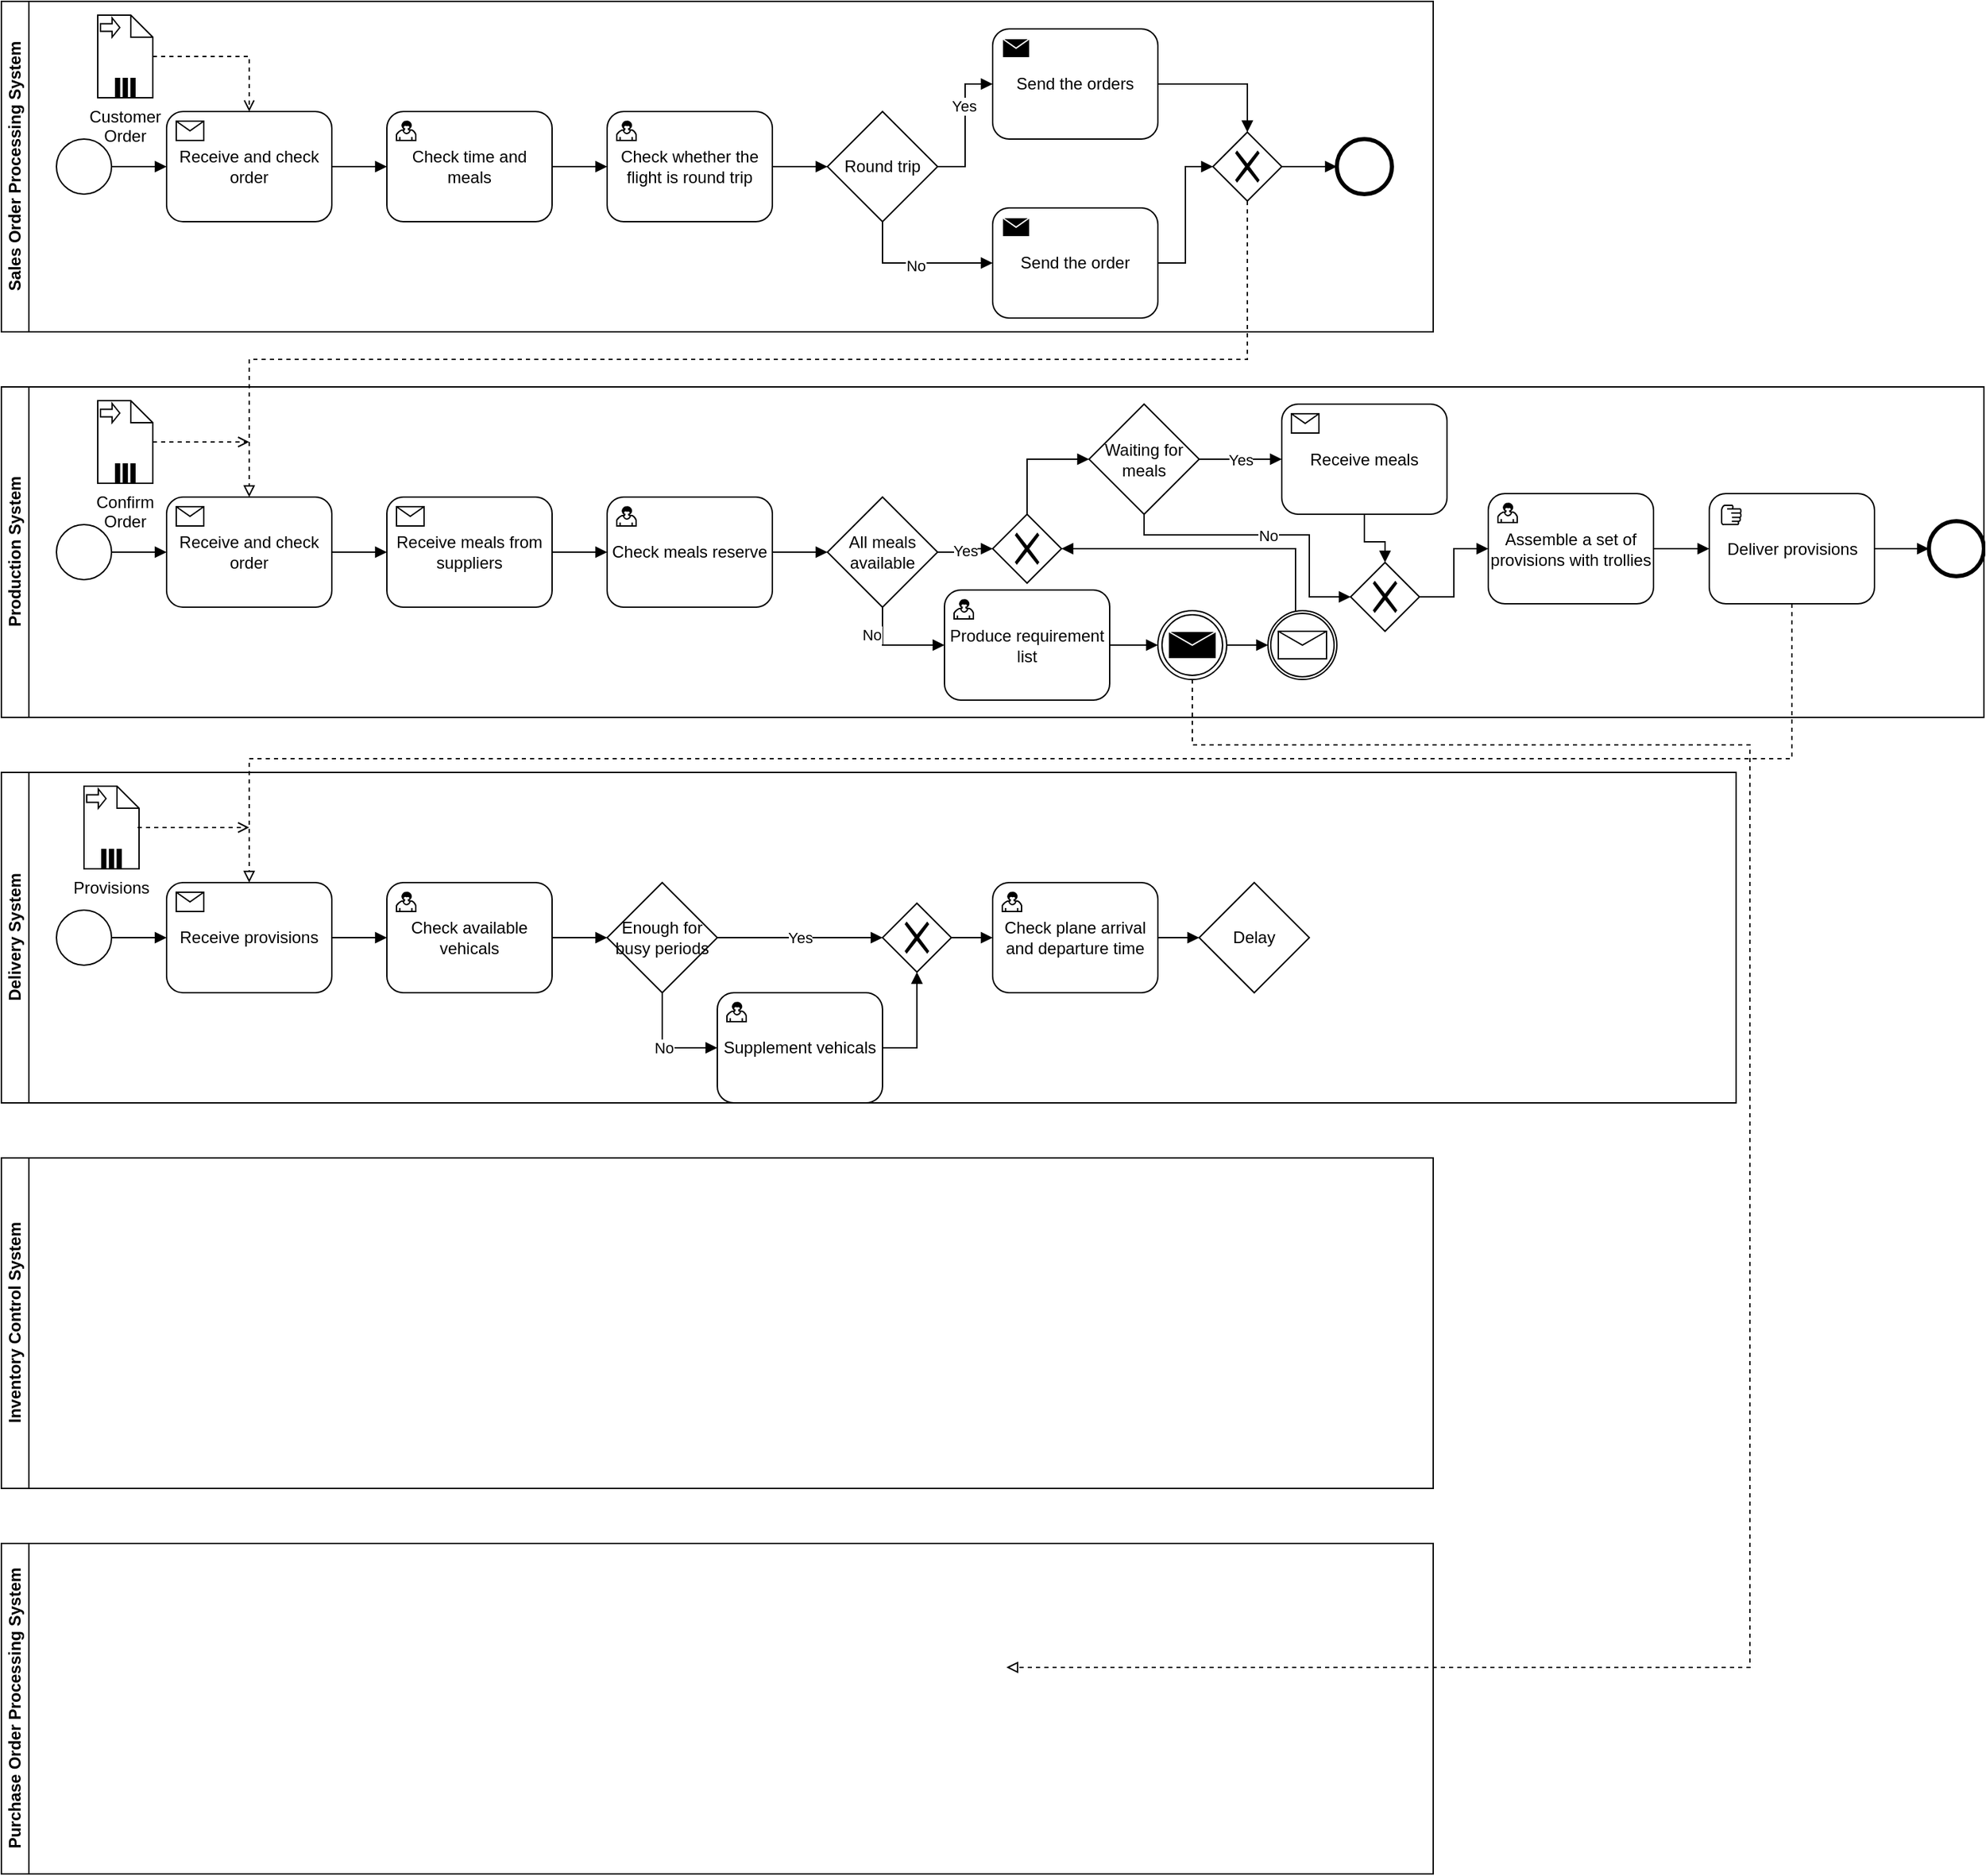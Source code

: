<mxfile version="14.1.8" type="github">
  <diagram id="d1IVoEkeHMwieV5h-E_q" name="Page-1">
    <mxGraphModel dx="1422" dy="794" grid="1" gridSize="10" guides="1" tooltips="1" connect="1" arrows="1" fold="1" page="1" pageScale="1" pageWidth="827" pageHeight="1169" math="0" shadow="0">
      <root>
        <mxCell id="0" />
        <mxCell id="1" parent="0" />
        <mxCell id="bgpsnf7JXT-jyowEg8m5-1" value="Sales Order Processing System" style="swimlane;html=1;horizontal=0;startSize=20;fillColor=#FFFFFF;" parent="1" vertex="1">
          <mxGeometry width="1040" height="240" as="geometry" />
        </mxCell>
        <mxCell id="bgpsnf7JXT-jyowEg8m5-9" style="edgeStyle=orthogonalEdgeStyle;rounded=0;orthogonalLoop=1;jettySize=auto;html=1;endArrow=block;endFill=1;" parent="bgpsnf7JXT-jyowEg8m5-1" source="bgpsnf7JXT-jyowEg8m5-3" target="bgpsnf7JXT-jyowEg8m5-10" edge="1">
          <mxGeometry relative="1" as="geometry">
            <mxPoint x="120" y="120" as="targetPoint" />
          </mxGeometry>
        </mxCell>
        <mxCell id="bgpsnf7JXT-jyowEg8m5-3" value="" style="shape=mxgraph.bpmn.shape;html=1;verticalLabelPosition=bottom;labelBackgroundColor=#ffffff;verticalAlign=top;align=center;perimeter=ellipsePerimeter;outlineConnect=0;outline=standard;symbol=general;" parent="bgpsnf7JXT-jyowEg8m5-1" vertex="1">
          <mxGeometry x="40" y="100" width="40" height="40" as="geometry" />
        </mxCell>
        <mxCell id="bgpsnf7JXT-jyowEg8m5-8" style="edgeStyle=orthogonalEdgeStyle;orthogonalLoop=1;jettySize=auto;html=1;dashed=1;rounded=0;endArrow=open;endFill=0;" parent="bgpsnf7JXT-jyowEg8m5-1" source="bgpsnf7JXT-jyowEg8m5-5" target="bgpsnf7JXT-jyowEg8m5-10" edge="1">
          <mxGeometry relative="1" as="geometry">
            <mxPoint x="180" y="80" as="targetPoint" />
          </mxGeometry>
        </mxCell>
        <mxCell id="bgpsnf7JXT-jyowEg8m5-5" value="Customer Order" style="shape=note;whiteSpace=wrap;size=16;html=1;dropTarget=0;labelPosition=center;verticalLabelPosition=bottom;align=center;verticalAlign=top;" parent="bgpsnf7JXT-jyowEg8m5-1" vertex="1">
          <mxGeometry x="70" y="10" width="40" height="60" as="geometry" />
        </mxCell>
        <mxCell id="bgpsnf7JXT-jyowEg8m5-6" value="" style="html=1;shape=singleArrow;arrowWidth=0.4;arrowSize=0.4;outlineConnect=0;" parent="bgpsnf7JXT-jyowEg8m5-5" vertex="1">
          <mxGeometry width="14" height="14" relative="1" as="geometry">
            <mxPoint x="2" y="2" as="offset" />
          </mxGeometry>
        </mxCell>
        <mxCell id="bgpsnf7JXT-jyowEg8m5-7" value="" style="html=1;whiteSpace=wrap;shape=parallelMarker;outlineConnect=0;" parent="bgpsnf7JXT-jyowEg8m5-5" vertex="1">
          <mxGeometry x="0.5" y="1" width="14" height="14" relative="1" as="geometry">
            <mxPoint x="-7" y="-14" as="offset" />
          </mxGeometry>
        </mxCell>
        <mxCell id="tgTJE7yas-ip0-7OV_Ib-82" style="edgeStyle=orthogonalEdgeStyle;rounded=0;orthogonalLoop=1;jettySize=auto;html=1;endArrow=block;endFill=1;" edge="1" parent="bgpsnf7JXT-jyowEg8m5-1" source="bgpsnf7JXT-jyowEg8m5-10" target="tgTJE7yas-ip0-7OV_Ib-80">
          <mxGeometry relative="1" as="geometry" />
        </mxCell>
        <mxCell id="bgpsnf7JXT-jyowEg8m5-10" value="Receive and check order" style="html=1;whiteSpace=wrap;rounded=1;dropTarget=0;" parent="bgpsnf7JXT-jyowEg8m5-1" vertex="1">
          <mxGeometry x="120" y="80" width="120" height="80" as="geometry" />
        </mxCell>
        <mxCell id="bgpsnf7JXT-jyowEg8m5-11" value="" style="html=1;shape=message;outlineConnect=0;" parent="bgpsnf7JXT-jyowEg8m5-10" vertex="1">
          <mxGeometry width="20" height="14" relative="1" as="geometry">
            <mxPoint x="7" y="7" as="offset" />
          </mxGeometry>
        </mxCell>
        <mxCell id="tgTJE7yas-ip0-7OV_Ib-110" style="edgeStyle=orthogonalEdgeStyle;rounded=0;orthogonalLoop=1;jettySize=auto;html=1;endArrow=block;endFill=1;" edge="1" parent="bgpsnf7JXT-jyowEg8m5-1" source="tgTJE7yas-ip0-7OV_Ib-80" target="tgTJE7yas-ip0-7OV_Ib-73">
          <mxGeometry relative="1" as="geometry" />
        </mxCell>
        <mxCell id="tgTJE7yas-ip0-7OV_Ib-80" value="Check time and meals" style="html=1;whiteSpace=wrap;rounded=1;dropTarget=0;" vertex="1" parent="bgpsnf7JXT-jyowEg8m5-1">
          <mxGeometry x="280" y="80" width="120" height="80" as="geometry" />
        </mxCell>
        <mxCell id="tgTJE7yas-ip0-7OV_Ib-81" value="" style="html=1;shape=mxgraph.bpmn.user_task;outlineConnect=0;" vertex="1" parent="tgTJE7yas-ip0-7OV_Ib-80">
          <mxGeometry width="14" height="14" relative="1" as="geometry">
            <mxPoint x="7" y="7" as="offset" />
          </mxGeometry>
        </mxCell>
        <mxCell id="tgTJE7yas-ip0-7OV_Ib-111" style="edgeStyle=orthogonalEdgeStyle;rounded=0;orthogonalLoop=1;jettySize=auto;html=1;endArrow=block;endFill=1;" edge="1" parent="bgpsnf7JXT-jyowEg8m5-1" source="tgTJE7yas-ip0-7OV_Ib-73" target="tgTJE7yas-ip0-7OV_Ib-75">
          <mxGeometry relative="1" as="geometry" />
        </mxCell>
        <mxCell id="tgTJE7yas-ip0-7OV_Ib-73" value="Check whether the flight is round trip" style="html=1;whiteSpace=wrap;rounded=1;dropTarget=0;" vertex="1" parent="bgpsnf7JXT-jyowEg8m5-1">
          <mxGeometry x="440" y="80" width="120" height="80" as="geometry" />
        </mxCell>
        <mxCell id="tgTJE7yas-ip0-7OV_Ib-74" value="" style="html=1;shape=mxgraph.bpmn.user_task;outlineConnect=0;" vertex="1" parent="tgTJE7yas-ip0-7OV_Ib-73">
          <mxGeometry width="14" height="14" relative="1" as="geometry">
            <mxPoint x="7" y="7" as="offset" />
          </mxGeometry>
        </mxCell>
        <mxCell id="tgTJE7yas-ip0-7OV_Ib-112" style="edgeStyle=orthogonalEdgeStyle;rounded=0;orthogonalLoop=1;jettySize=auto;html=1;entryX=0;entryY=0.5;entryDx=0;entryDy=0;endArrow=block;endFill=1;" edge="1" parent="bgpsnf7JXT-jyowEg8m5-1" source="tgTJE7yas-ip0-7OV_Ib-75" target="tgTJE7yas-ip0-7OV_Ib-78">
          <mxGeometry relative="1" as="geometry" />
        </mxCell>
        <mxCell id="tgTJE7yas-ip0-7OV_Ib-113" value="Yes" style="edgeLabel;html=1;align=center;verticalAlign=middle;resizable=0;points=[];" vertex="1" connectable="0" parent="tgTJE7yas-ip0-7OV_Ib-112">
          <mxGeometry x="0.28" y="1" relative="1" as="geometry">
            <mxPoint as="offset" />
          </mxGeometry>
        </mxCell>
        <mxCell id="tgTJE7yas-ip0-7OV_Ib-114" style="edgeStyle=orthogonalEdgeStyle;rounded=0;orthogonalLoop=1;jettySize=auto;html=1;endArrow=block;endFill=1;exitX=0.5;exitY=1;exitDx=0;exitDy=0;" edge="1" parent="bgpsnf7JXT-jyowEg8m5-1" source="tgTJE7yas-ip0-7OV_Ib-75" target="tgTJE7yas-ip0-7OV_Ib-23">
          <mxGeometry relative="1" as="geometry" />
        </mxCell>
        <mxCell id="tgTJE7yas-ip0-7OV_Ib-115" value="No" style="edgeLabel;html=1;align=center;verticalAlign=middle;resizable=0;points=[];" vertex="1" connectable="0" parent="tgTJE7yas-ip0-7OV_Ib-114">
          <mxGeometry x="-0.018" y="-2" relative="1" as="geometry">
            <mxPoint as="offset" />
          </mxGeometry>
        </mxCell>
        <mxCell id="tgTJE7yas-ip0-7OV_Ib-75" value="Round trip" style="rhombus;whiteSpace=wrap;html=1;" vertex="1" parent="bgpsnf7JXT-jyowEg8m5-1">
          <mxGeometry x="600" y="80" width="80" height="80" as="geometry" />
        </mxCell>
        <mxCell id="tgTJE7yas-ip0-7OV_Ib-87" style="edgeStyle=orthogonalEdgeStyle;rounded=0;orthogonalLoop=1;jettySize=auto;html=1;entryX=0.5;entryY=0;entryDx=0;entryDy=0;endArrow=block;endFill=1;" edge="1" parent="bgpsnf7JXT-jyowEg8m5-1" source="tgTJE7yas-ip0-7OV_Ib-78" target="tgTJE7yas-ip0-7OV_Ib-86">
          <mxGeometry relative="1" as="geometry" />
        </mxCell>
        <mxCell id="tgTJE7yas-ip0-7OV_Ib-78" value="Send the orders" style="html=1;whiteSpace=wrap;rounded=1;dropTarget=0;" vertex="1" parent="bgpsnf7JXT-jyowEg8m5-1">
          <mxGeometry x="720" y="20" width="120" height="80" as="geometry" />
        </mxCell>
        <mxCell id="tgTJE7yas-ip0-7OV_Ib-79" value="" style="html=1;shape=message;outlineConnect=0;fillColor=#000000;strokeColor=#FFFFFF;" vertex="1" parent="tgTJE7yas-ip0-7OV_Ib-78">
          <mxGeometry width="20" height="14" relative="1" as="geometry">
            <mxPoint x="7" y="7" as="offset" />
          </mxGeometry>
        </mxCell>
        <mxCell id="tgTJE7yas-ip0-7OV_Ib-89" style="edgeStyle=orthogonalEdgeStyle;rounded=0;orthogonalLoop=1;jettySize=auto;html=1;entryX=0;entryY=0.5;entryDx=0;entryDy=0;endArrow=block;endFill=1;" edge="1" parent="bgpsnf7JXT-jyowEg8m5-1" source="tgTJE7yas-ip0-7OV_Ib-23" target="tgTJE7yas-ip0-7OV_Ib-86">
          <mxGeometry relative="1" as="geometry" />
        </mxCell>
        <mxCell id="tgTJE7yas-ip0-7OV_Ib-23" value="Send the order" style="html=1;whiteSpace=wrap;rounded=1;dropTarget=0;" vertex="1" parent="bgpsnf7JXT-jyowEg8m5-1">
          <mxGeometry x="720" y="150" width="120" height="80" as="geometry" />
        </mxCell>
        <mxCell id="tgTJE7yas-ip0-7OV_Ib-24" value="" style="html=1;shape=message;outlineConnect=0;fillColor=#000000;strokeColor=#FFFFFF;" vertex="1" parent="tgTJE7yas-ip0-7OV_Ib-23">
          <mxGeometry width="20" height="14" relative="1" as="geometry">
            <mxPoint x="7" y="7" as="offset" />
          </mxGeometry>
        </mxCell>
        <mxCell id="tgTJE7yas-ip0-7OV_Ib-185" style="edgeStyle=orthogonalEdgeStyle;rounded=0;orthogonalLoop=1;jettySize=auto;html=1;entryX=0;entryY=0.5;entryDx=0;entryDy=0;endArrow=block;endFill=1;" edge="1" parent="bgpsnf7JXT-jyowEg8m5-1" source="tgTJE7yas-ip0-7OV_Ib-86" target="tgTJE7yas-ip0-7OV_Ib-90">
          <mxGeometry relative="1" as="geometry" />
        </mxCell>
        <mxCell id="tgTJE7yas-ip0-7OV_Ib-86" value="" style="shape=mxgraph.bpmn.shape;html=1;verticalLabelPosition=bottom;labelBackgroundColor=#ffffff;verticalAlign=top;align=center;perimeter=rhombusPerimeter;background=gateway;outlineConnect=0;outline=none;symbol=exclusiveGw;gradientColor=none;fillColor=#FFFFFF;" vertex="1" parent="bgpsnf7JXT-jyowEg8m5-1">
          <mxGeometry x="880" y="95" width="50" height="50" as="geometry" />
        </mxCell>
        <mxCell id="tgTJE7yas-ip0-7OV_Ib-90" value="" style="shape=mxgraph.bpmn.shape;html=1;verticalLabelPosition=bottom;labelBackgroundColor=#ffffff;verticalAlign=top;align=center;perimeter=ellipsePerimeter;outlineConnect=0;outline=end;symbol=general;strokeColor=#000000;fillColor=#FFFFFF;gradientColor=none;" vertex="1" parent="bgpsnf7JXT-jyowEg8m5-1">
          <mxGeometry x="970" y="100" width="40" height="40" as="geometry" />
        </mxCell>
        <mxCell id="tgTJE7yas-ip0-7OV_Ib-49" value="Production System" style="swimlane;html=1;horizontal=0;startSize=20;fillColor=#FFFFFF;" vertex="1" parent="1">
          <mxGeometry y="280" width="1440" height="240" as="geometry" />
        </mxCell>
        <mxCell id="tgTJE7yas-ip0-7OV_Ib-97" style="edgeStyle=orthogonalEdgeStyle;rounded=0;orthogonalLoop=1;jettySize=auto;html=1;endArrow=block;endFill=1;" edge="1" parent="tgTJE7yas-ip0-7OV_Ib-49" source="tgTJE7yas-ip0-7OV_Ib-92" target="tgTJE7yas-ip0-7OV_Ib-94">
          <mxGeometry relative="1" as="geometry" />
        </mxCell>
        <mxCell id="tgTJE7yas-ip0-7OV_Ib-92" value="" style="shape=mxgraph.bpmn.shape;html=1;verticalLabelPosition=bottom;labelBackgroundColor=#ffffff;verticalAlign=top;align=center;perimeter=ellipsePerimeter;outlineConnect=0;outline=standard;symbol=general;" vertex="1" parent="tgTJE7yas-ip0-7OV_Ib-49">
          <mxGeometry x="40" y="100" width="40" height="40" as="geometry" />
        </mxCell>
        <mxCell id="tgTJE7yas-ip0-7OV_Ib-176" style="edgeStyle=orthogonalEdgeStyle;rounded=0;orthogonalLoop=1;jettySize=auto;html=1;endArrow=block;endFill=1;" edge="1" parent="tgTJE7yas-ip0-7OV_Ib-49" source="tgTJE7yas-ip0-7OV_Ib-94" target="tgTJE7yas-ip0-7OV_Ib-174">
          <mxGeometry relative="1" as="geometry" />
        </mxCell>
        <mxCell id="tgTJE7yas-ip0-7OV_Ib-94" value="Receive and check order" style="html=1;whiteSpace=wrap;rounded=1;dropTarget=0;" vertex="1" parent="tgTJE7yas-ip0-7OV_Ib-49">
          <mxGeometry x="120" y="80" width="120" height="80" as="geometry" />
        </mxCell>
        <mxCell id="tgTJE7yas-ip0-7OV_Ib-95" value="" style="html=1;shape=message;outlineConnect=0;" vertex="1" parent="tgTJE7yas-ip0-7OV_Ib-94">
          <mxGeometry width="20" height="14" relative="1" as="geometry">
            <mxPoint x="7" y="7" as="offset" />
          </mxGeometry>
        </mxCell>
        <mxCell id="tgTJE7yas-ip0-7OV_Ib-99" value="Confirm&lt;br&gt;Order" style="shape=note;whiteSpace=wrap;size=16;html=1;dropTarget=0;labelPosition=center;verticalLabelPosition=bottom;align=center;verticalAlign=top;" vertex="1" parent="tgTJE7yas-ip0-7OV_Ib-49">
          <mxGeometry x="70" y="10" width="40" height="60" as="geometry" />
        </mxCell>
        <mxCell id="tgTJE7yas-ip0-7OV_Ib-100" value="" style="html=1;shape=singleArrow;arrowWidth=0.4;arrowSize=0.4;outlineConnect=0;fillColor=#FFFFFF;" vertex="1" parent="tgTJE7yas-ip0-7OV_Ib-99">
          <mxGeometry width="14" height="14" relative="1" as="geometry">
            <mxPoint x="2" y="2" as="offset" />
          </mxGeometry>
        </mxCell>
        <mxCell id="tgTJE7yas-ip0-7OV_Ib-101" value="" style="html=1;whiteSpace=wrap;shape=parallelMarker;outlineConnect=0;" vertex="1" parent="tgTJE7yas-ip0-7OV_Ib-99">
          <mxGeometry x="0.5" y="1" width="14" height="14" relative="1" as="geometry">
            <mxPoint x="-7" y="-14" as="offset" />
          </mxGeometry>
        </mxCell>
        <mxCell id="tgTJE7yas-ip0-7OV_Ib-117" style="edgeStyle=orthogonalEdgeStyle;rounded=0;orthogonalLoop=1;jettySize=auto;html=1;endArrow=block;endFill=1;" edge="1" parent="tgTJE7yas-ip0-7OV_Ib-49" source="tgTJE7yas-ip0-7OV_Ib-106" target="tgTJE7yas-ip0-7OV_Ib-116">
          <mxGeometry relative="1" as="geometry" />
        </mxCell>
        <mxCell id="tgTJE7yas-ip0-7OV_Ib-106" value="Check meals reserve" style="html=1;whiteSpace=wrap;rounded=1;dropTarget=0;strokeColor=#000000;gradientColor=none;fillColor=#FFFFFF;" vertex="1" parent="tgTJE7yas-ip0-7OV_Ib-49">
          <mxGeometry x="440" y="80" width="120" height="80" as="geometry" />
        </mxCell>
        <mxCell id="tgTJE7yas-ip0-7OV_Ib-107" value="" style="html=1;shape=mxgraph.bpmn.user_task;outlineConnect=0;" vertex="1" parent="tgTJE7yas-ip0-7OV_Ib-106">
          <mxGeometry width="14" height="14" relative="1" as="geometry">
            <mxPoint x="7" y="7" as="offset" />
          </mxGeometry>
        </mxCell>
        <mxCell id="tgTJE7yas-ip0-7OV_Ib-123" style="edgeStyle=orthogonalEdgeStyle;rounded=0;orthogonalLoop=1;jettySize=auto;html=1;endArrow=block;endFill=1;exitX=0.5;exitY=1;exitDx=0;exitDy=0;" edge="1" parent="tgTJE7yas-ip0-7OV_Ib-49" source="tgTJE7yas-ip0-7OV_Ib-116" target="tgTJE7yas-ip0-7OV_Ib-120">
          <mxGeometry relative="1" as="geometry" />
        </mxCell>
        <mxCell id="tgTJE7yas-ip0-7OV_Ib-124" value="No" style="edgeLabel;html=1;align=center;verticalAlign=middle;resizable=0;points=[];" vertex="1" connectable="0" parent="tgTJE7yas-ip0-7OV_Ib-123">
          <mxGeometry x="-0.333" y="-4" relative="1" as="geometry">
            <mxPoint x="-4" y="-4" as="offset" />
          </mxGeometry>
        </mxCell>
        <mxCell id="tgTJE7yas-ip0-7OV_Ib-126" value="Yes" style="edgeStyle=orthogonalEdgeStyle;rounded=0;orthogonalLoop=1;jettySize=auto;html=1;entryX=0;entryY=0.5;entryDx=0;entryDy=0;endArrow=block;endFill=1;" edge="1" parent="tgTJE7yas-ip0-7OV_Ib-49" source="tgTJE7yas-ip0-7OV_Ib-116" target="tgTJE7yas-ip0-7OV_Ib-125">
          <mxGeometry relative="1" as="geometry" />
        </mxCell>
        <mxCell id="tgTJE7yas-ip0-7OV_Ib-116" value="All meals available" style="rhombus;whiteSpace=wrap;html=1;" vertex="1" parent="tgTJE7yas-ip0-7OV_Ib-49">
          <mxGeometry x="600" y="80" width="80" height="80" as="geometry" />
        </mxCell>
        <mxCell id="tgTJE7yas-ip0-7OV_Ib-128" style="edgeStyle=orthogonalEdgeStyle;rounded=0;orthogonalLoop=1;jettySize=auto;html=1;entryX=0;entryY=0.5;entryDx=0;entryDy=0;endArrow=block;endFill=1;" edge="1" parent="tgTJE7yas-ip0-7OV_Ib-49" source="tgTJE7yas-ip0-7OV_Ib-120" target="tgTJE7yas-ip0-7OV_Ib-127">
          <mxGeometry relative="1" as="geometry" />
        </mxCell>
        <mxCell id="tgTJE7yas-ip0-7OV_Ib-120" value="Produce requirement list" style="html=1;whiteSpace=wrap;rounded=1;dropTarget=0;" vertex="1" parent="tgTJE7yas-ip0-7OV_Ib-49">
          <mxGeometry x="685" y="147.5" width="120" height="80" as="geometry" />
        </mxCell>
        <mxCell id="tgTJE7yas-ip0-7OV_Ib-121" value="" style="html=1;shape=mxgraph.bpmn.user_task;outlineConnect=0;" vertex="1" parent="tgTJE7yas-ip0-7OV_Ib-120">
          <mxGeometry width="14" height="14" relative="1" as="geometry">
            <mxPoint x="7" y="7" as="offset" />
          </mxGeometry>
        </mxCell>
        <mxCell id="tgTJE7yas-ip0-7OV_Ib-161" style="edgeStyle=orthogonalEdgeStyle;rounded=0;orthogonalLoop=1;jettySize=auto;html=1;endArrow=block;endFill=1;exitX=0.5;exitY=0;exitDx=0;exitDy=0;" edge="1" parent="tgTJE7yas-ip0-7OV_Ib-49" source="tgTJE7yas-ip0-7OV_Ib-125" target="tgTJE7yas-ip0-7OV_Ib-160">
          <mxGeometry relative="1" as="geometry" />
        </mxCell>
        <mxCell id="tgTJE7yas-ip0-7OV_Ib-125" value="" style="shape=mxgraph.bpmn.shape;html=1;verticalLabelPosition=bottom;labelBackgroundColor=#ffffff;verticalAlign=top;align=center;perimeter=rhombusPerimeter;background=gateway;outlineConnect=0;outline=none;symbol=exclusiveGw;gradientColor=none;fillColor=#FFFFFF;" vertex="1" parent="tgTJE7yas-ip0-7OV_Ib-49">
          <mxGeometry x="720" y="92.5" width="50" height="50" as="geometry" />
        </mxCell>
        <mxCell id="tgTJE7yas-ip0-7OV_Ib-155" style="edgeStyle=orthogonalEdgeStyle;rounded=0;orthogonalLoop=1;jettySize=auto;html=1;entryX=0;entryY=0.5;entryDx=0;entryDy=0;endArrow=block;endFill=1;" edge="1" parent="tgTJE7yas-ip0-7OV_Ib-49" source="tgTJE7yas-ip0-7OV_Ib-127" target="tgTJE7yas-ip0-7OV_Ib-154">
          <mxGeometry relative="1" as="geometry" />
        </mxCell>
        <mxCell id="tgTJE7yas-ip0-7OV_Ib-127" value="" style="shape=mxgraph.bpmn.shape;html=1;verticalLabelPosition=bottom;labelBackgroundColor=#ffffff;verticalAlign=top;align=center;perimeter=ellipsePerimeter;outlineConnect=0;outline=throwing;symbol=message;strokeColor=#000000;fillColor=#FFFFFF;gradientColor=none;" vertex="1" parent="tgTJE7yas-ip0-7OV_Ib-49">
          <mxGeometry x="840" y="162.5" width="50" height="50" as="geometry" />
        </mxCell>
        <mxCell id="tgTJE7yas-ip0-7OV_Ib-156" style="edgeStyle=orthogonalEdgeStyle;rounded=0;orthogonalLoop=1;jettySize=auto;html=1;entryX=1;entryY=0.5;entryDx=0;entryDy=0;endArrow=block;endFill=1;" edge="1" parent="tgTJE7yas-ip0-7OV_Ib-49" source="tgTJE7yas-ip0-7OV_Ib-154" target="tgTJE7yas-ip0-7OV_Ib-125">
          <mxGeometry relative="1" as="geometry">
            <Array as="points">
              <mxPoint x="940" y="117.5" />
            </Array>
          </mxGeometry>
        </mxCell>
        <mxCell id="tgTJE7yas-ip0-7OV_Ib-154" value="" style="shape=mxgraph.bpmn.shape;html=1;verticalLabelPosition=bottom;labelBackgroundColor=#ffffff;verticalAlign=top;align=center;perimeter=ellipsePerimeter;outlineConnect=0;outline=catching;symbol=message;strokeColor=#000000;fillColor=#FFFFFF;gradientColor=none;" vertex="1" parent="tgTJE7yas-ip0-7OV_Ib-49">
          <mxGeometry x="920" y="162.5" width="50" height="50" as="geometry" />
        </mxCell>
        <mxCell id="tgTJE7yas-ip0-7OV_Ib-164" value="Yes" style="edgeStyle=orthogonalEdgeStyle;rounded=0;orthogonalLoop=1;jettySize=auto;html=1;endArrow=block;endFill=1;" edge="1" parent="tgTJE7yas-ip0-7OV_Ib-49" source="tgTJE7yas-ip0-7OV_Ib-160" target="tgTJE7yas-ip0-7OV_Ib-162">
          <mxGeometry relative="1" as="geometry">
            <Array as="points">
              <mxPoint x="880" y="52.5" />
              <mxPoint x="880" y="52.5" />
            </Array>
          </mxGeometry>
        </mxCell>
        <mxCell id="tgTJE7yas-ip0-7OV_Ib-171" value="No" style="edgeStyle=orthogonalEdgeStyle;rounded=0;orthogonalLoop=1;jettySize=auto;html=1;entryX=0;entryY=0.5;entryDx=0;entryDy=0;endArrow=block;endFill=1;exitX=0.5;exitY=1;exitDx=0;exitDy=0;" edge="1" parent="tgTJE7yas-ip0-7OV_Ib-49" source="tgTJE7yas-ip0-7OV_Ib-160" target="tgTJE7yas-ip0-7OV_Ib-170">
          <mxGeometry relative="1" as="geometry">
            <Array as="points">
              <mxPoint x="830" y="107.5" />
              <mxPoint x="950" y="107.5" />
              <mxPoint x="950" y="152.5" />
            </Array>
          </mxGeometry>
        </mxCell>
        <mxCell id="tgTJE7yas-ip0-7OV_Ib-160" value="Waiting for meals" style="rhombus;whiteSpace=wrap;html=1;" vertex="1" parent="tgTJE7yas-ip0-7OV_Ib-49">
          <mxGeometry x="790" y="12.5" width="80" height="80" as="geometry" />
        </mxCell>
        <mxCell id="tgTJE7yas-ip0-7OV_Ib-172" style="edgeStyle=orthogonalEdgeStyle;rounded=0;orthogonalLoop=1;jettySize=auto;html=1;entryX=0.5;entryY=0;entryDx=0;entryDy=0;endArrow=block;endFill=1;" edge="1" parent="tgTJE7yas-ip0-7OV_Ib-49" source="tgTJE7yas-ip0-7OV_Ib-162" target="tgTJE7yas-ip0-7OV_Ib-170">
          <mxGeometry relative="1" as="geometry">
            <Array as="points">
              <mxPoint x="990" y="112.5" />
              <mxPoint x="1005" y="112.5" />
            </Array>
          </mxGeometry>
        </mxCell>
        <mxCell id="tgTJE7yas-ip0-7OV_Ib-162" value="Receive meals" style="html=1;whiteSpace=wrap;rounded=1;dropTarget=0;" vertex="1" parent="tgTJE7yas-ip0-7OV_Ib-49">
          <mxGeometry x="930" y="12.5" width="120" height="80" as="geometry" />
        </mxCell>
        <mxCell id="tgTJE7yas-ip0-7OV_Ib-163" value="" style="html=1;shape=message;outlineConnect=0;" vertex="1" parent="tgTJE7yas-ip0-7OV_Ib-162">
          <mxGeometry width="20" height="14" relative="1" as="geometry">
            <mxPoint x="7" y="7" as="offset" />
          </mxGeometry>
        </mxCell>
        <mxCell id="tgTJE7yas-ip0-7OV_Ib-180" style="edgeStyle=orthogonalEdgeStyle;rounded=0;orthogonalLoop=1;jettySize=auto;html=1;entryX=0;entryY=0.5;entryDx=0;entryDy=0;endArrow=block;endFill=1;" edge="1" parent="tgTJE7yas-ip0-7OV_Ib-49" source="tgTJE7yas-ip0-7OV_Ib-165" target="tgTJE7yas-ip0-7OV_Ib-178">
          <mxGeometry relative="1" as="geometry" />
        </mxCell>
        <mxCell id="tgTJE7yas-ip0-7OV_Ib-165" value="Assemble a set of provisions with trollies" style="html=1;whiteSpace=wrap;rounded=1;dropTarget=0;strokeColor=#000000;fillColor=#FFFFFF;gradientColor=none;" vertex="1" parent="tgTJE7yas-ip0-7OV_Ib-49">
          <mxGeometry x="1080" y="77.5" width="120" height="80" as="geometry" />
        </mxCell>
        <mxCell id="tgTJE7yas-ip0-7OV_Ib-166" value="" style="html=1;shape=mxgraph.bpmn.user_task;outlineConnect=0;" vertex="1" parent="tgTJE7yas-ip0-7OV_Ib-165">
          <mxGeometry width="14" height="14" relative="1" as="geometry">
            <mxPoint x="7" y="7" as="offset" />
          </mxGeometry>
        </mxCell>
        <mxCell id="tgTJE7yas-ip0-7OV_Ib-173" style="edgeStyle=orthogonalEdgeStyle;rounded=0;orthogonalLoop=1;jettySize=auto;html=1;entryX=0;entryY=0.5;entryDx=0;entryDy=0;endArrow=block;endFill=1;" edge="1" parent="tgTJE7yas-ip0-7OV_Ib-49" source="tgTJE7yas-ip0-7OV_Ib-170" target="tgTJE7yas-ip0-7OV_Ib-165">
          <mxGeometry relative="1" as="geometry" />
        </mxCell>
        <mxCell id="tgTJE7yas-ip0-7OV_Ib-170" value="" style="shape=mxgraph.bpmn.shape;html=1;verticalLabelPosition=bottom;labelBackgroundColor=#ffffff;verticalAlign=top;align=center;perimeter=rhombusPerimeter;background=gateway;outlineConnect=0;outline=none;symbol=exclusiveGw;gradientColor=none;fillColor=#FFFFFF;" vertex="1" parent="tgTJE7yas-ip0-7OV_Ib-49">
          <mxGeometry x="980" y="127.5" width="50" height="50" as="geometry" />
        </mxCell>
        <mxCell id="tgTJE7yas-ip0-7OV_Ib-177" style="edgeStyle=orthogonalEdgeStyle;rounded=0;orthogonalLoop=1;jettySize=auto;html=1;entryX=0;entryY=0.5;entryDx=0;entryDy=0;endArrow=block;endFill=1;" edge="1" parent="tgTJE7yas-ip0-7OV_Ib-49" source="tgTJE7yas-ip0-7OV_Ib-174" target="tgTJE7yas-ip0-7OV_Ib-106">
          <mxGeometry relative="1" as="geometry" />
        </mxCell>
        <mxCell id="tgTJE7yas-ip0-7OV_Ib-174" value="Receive meals from suppliers" style="html=1;whiteSpace=wrap;rounded=1;dropTarget=0;" vertex="1" parent="tgTJE7yas-ip0-7OV_Ib-49">
          <mxGeometry x="280" y="80" width="120" height="80" as="geometry" />
        </mxCell>
        <mxCell id="tgTJE7yas-ip0-7OV_Ib-175" value="" style="html=1;shape=message;outlineConnect=0;" vertex="1" parent="tgTJE7yas-ip0-7OV_Ib-174">
          <mxGeometry width="20" height="14" relative="1" as="geometry">
            <mxPoint x="7" y="7" as="offset" />
          </mxGeometry>
        </mxCell>
        <mxCell id="tgTJE7yas-ip0-7OV_Ib-183" value="" style="group" vertex="1" connectable="0" parent="tgTJE7yas-ip0-7OV_Ib-49">
          <mxGeometry x="1240.5" y="77.5" width="120" height="80" as="geometry" />
        </mxCell>
        <mxCell id="tgTJE7yas-ip0-7OV_Ib-178" value="Deliver provisions" style="html=1;whiteSpace=wrap;rounded=1;dropTarget=0;" vertex="1" parent="tgTJE7yas-ip0-7OV_Ib-183">
          <mxGeometry width="120" height="80" as="geometry" />
        </mxCell>
        <mxCell id="tgTJE7yas-ip0-7OV_Ib-182" value="" style="shape=mxgraph.bpmn.manual_task;html=1;outlineConnect=0;strokeColor=#000000;fillColor=#FFFFFF;gradientColor=none;" vertex="1" parent="tgTJE7yas-ip0-7OV_Ib-183">
          <mxGeometry x="9" y="8.5" width="14" height="14" as="geometry" />
        </mxCell>
        <mxCell id="tgTJE7yas-ip0-7OV_Ib-186" value="" style="shape=mxgraph.bpmn.shape;html=1;verticalLabelPosition=bottom;labelBackgroundColor=#ffffff;verticalAlign=top;align=center;perimeter=ellipsePerimeter;outlineConnect=0;outline=end;symbol=general;strokeColor=#000000;fillColor=#FFFFFF;gradientColor=none;" vertex="1" parent="tgTJE7yas-ip0-7OV_Ib-49">
          <mxGeometry x="1400" y="97.5" width="40" height="40" as="geometry" />
        </mxCell>
        <mxCell id="tgTJE7yas-ip0-7OV_Ib-188" style="edgeStyle=orthogonalEdgeStyle;rounded=0;orthogonalLoop=1;jettySize=auto;html=1;entryX=0;entryY=0.5;entryDx=0;entryDy=0;endArrow=block;endFill=1;" edge="1" parent="tgTJE7yas-ip0-7OV_Ib-49" source="tgTJE7yas-ip0-7OV_Ib-178" target="tgTJE7yas-ip0-7OV_Ib-186">
          <mxGeometry relative="1" as="geometry" />
        </mxCell>
        <mxCell id="tgTJE7yas-ip0-7OV_Ib-98" style="edgeStyle=orthogonalEdgeStyle;rounded=0;orthogonalLoop=1;jettySize=auto;html=1;dashed=1;endArrow=block;endFill=0;exitX=0.5;exitY=1;exitDx=0;exitDy=0;" edge="1" parent="1" source="tgTJE7yas-ip0-7OV_Ib-86" target="tgTJE7yas-ip0-7OV_Ib-94">
          <mxGeometry relative="1" as="geometry">
            <Array as="points">
              <mxPoint x="905" y="260" />
              <mxPoint x="180" y="260" />
            </Array>
          </mxGeometry>
        </mxCell>
        <mxCell id="tgTJE7yas-ip0-7OV_Ib-103" style="edgeStyle=orthogonalEdgeStyle;rounded=0;orthogonalLoop=1;jettySize=auto;html=1;dashed=1;endArrow=open;endFill=0;" edge="1" parent="1" source="tgTJE7yas-ip0-7OV_Ib-99">
          <mxGeometry relative="1" as="geometry">
            <mxPoint x="180" y="320" as="targetPoint" />
          </mxGeometry>
        </mxCell>
        <mxCell id="tgTJE7yas-ip0-7OV_Ib-129" value="Delivery&amp;nbsp;System" style="swimlane;html=1;horizontal=0;startSize=20;fillColor=#FFFFFF;" vertex="1" parent="1">
          <mxGeometry y="560" width="1260" height="240" as="geometry" />
        </mxCell>
        <mxCell id="tgTJE7yas-ip0-7OV_Ib-193" style="edgeStyle=orthogonalEdgeStyle;rounded=0;orthogonalLoop=1;jettySize=auto;html=1;entryX=0;entryY=0.5;entryDx=0;entryDy=0;endArrow=block;endFill=1;" edge="1" parent="tgTJE7yas-ip0-7OV_Ib-129" source="tgTJE7yas-ip0-7OV_Ib-190" target="tgTJE7yas-ip0-7OV_Ib-191">
          <mxGeometry relative="1" as="geometry" />
        </mxCell>
        <mxCell id="tgTJE7yas-ip0-7OV_Ib-190" value="" style="shape=mxgraph.bpmn.shape;html=1;verticalLabelPosition=bottom;labelBackgroundColor=#ffffff;verticalAlign=top;align=center;perimeter=ellipsePerimeter;outlineConnect=0;outline=standard;symbol=general;" vertex="1" parent="tgTJE7yas-ip0-7OV_Ib-129">
          <mxGeometry x="40" y="100" width="40" height="40" as="geometry" />
        </mxCell>
        <mxCell id="tgTJE7yas-ip0-7OV_Ib-201" style="edgeStyle=orthogonalEdgeStyle;rounded=0;orthogonalLoop=1;jettySize=auto;html=1;endArrow=block;endFill=1;" edge="1" parent="tgTJE7yas-ip0-7OV_Ib-129" source="tgTJE7yas-ip0-7OV_Ib-191" target="tgTJE7yas-ip0-7OV_Ib-199">
          <mxGeometry relative="1" as="geometry" />
        </mxCell>
        <mxCell id="tgTJE7yas-ip0-7OV_Ib-191" value="Receive provisions" style="html=1;whiteSpace=wrap;rounded=1;dropTarget=0;" vertex="1" parent="tgTJE7yas-ip0-7OV_Ib-129">
          <mxGeometry x="120" y="80" width="120" height="80" as="geometry" />
        </mxCell>
        <mxCell id="tgTJE7yas-ip0-7OV_Ib-192" value="" style="html=1;shape=message;outlineConnect=0;" vertex="1" parent="tgTJE7yas-ip0-7OV_Ib-191">
          <mxGeometry width="20" height="14" relative="1" as="geometry">
            <mxPoint x="7" y="7" as="offset" />
          </mxGeometry>
        </mxCell>
        <mxCell id="tgTJE7yas-ip0-7OV_Ib-195" value="Provisions" style="shape=note;whiteSpace=wrap;size=16;html=1;dropTarget=0;labelPosition=center;verticalLabelPosition=bottom;align=center;verticalAlign=top;" vertex="1" parent="tgTJE7yas-ip0-7OV_Ib-129">
          <mxGeometry x="60" y="10" width="40" height="60" as="geometry" />
        </mxCell>
        <mxCell id="tgTJE7yas-ip0-7OV_Ib-196" value="" style="html=1;shape=singleArrow;arrowWidth=0.4;arrowSize=0.4;outlineConnect=0;" vertex="1" parent="tgTJE7yas-ip0-7OV_Ib-195">
          <mxGeometry width="14" height="14" relative="1" as="geometry">
            <mxPoint x="2" y="2" as="offset" />
          </mxGeometry>
        </mxCell>
        <mxCell id="tgTJE7yas-ip0-7OV_Ib-197" value="" style="html=1;whiteSpace=wrap;shape=parallelMarker;outlineConnect=0;" vertex="1" parent="tgTJE7yas-ip0-7OV_Ib-195">
          <mxGeometry x="0.5" y="1" width="14" height="14" relative="1" as="geometry">
            <mxPoint x="-7" y="-14" as="offset" />
          </mxGeometry>
        </mxCell>
        <mxCell id="tgTJE7yas-ip0-7OV_Ib-203" style="edgeStyle=orthogonalEdgeStyle;rounded=0;orthogonalLoop=1;jettySize=auto;html=1;endArrow=block;endFill=1;" edge="1" parent="tgTJE7yas-ip0-7OV_Ib-129" source="tgTJE7yas-ip0-7OV_Ib-199" target="tgTJE7yas-ip0-7OV_Ib-202">
          <mxGeometry relative="1" as="geometry" />
        </mxCell>
        <mxCell id="tgTJE7yas-ip0-7OV_Ib-199" value="Check available vehicals" style="html=1;whiteSpace=wrap;rounded=1;dropTarget=0;strokeColor=#000000;gradientColor=none;fillColor=#FFFFFF;" vertex="1" parent="tgTJE7yas-ip0-7OV_Ib-129">
          <mxGeometry x="280" y="80" width="120" height="80" as="geometry" />
        </mxCell>
        <mxCell id="tgTJE7yas-ip0-7OV_Ib-200" value="" style="html=1;shape=mxgraph.bpmn.user_task;outlineConnect=0;" vertex="1" parent="tgTJE7yas-ip0-7OV_Ib-199">
          <mxGeometry width="14" height="14" relative="1" as="geometry">
            <mxPoint x="7" y="7" as="offset" />
          </mxGeometry>
        </mxCell>
        <mxCell id="tgTJE7yas-ip0-7OV_Ib-209" style="edgeStyle=orthogonalEdgeStyle;rounded=0;orthogonalLoop=1;jettySize=auto;html=1;endArrow=block;endFill=1;exitX=0.5;exitY=1;exitDx=0;exitDy=0;entryX=0;entryY=0.5;entryDx=0;entryDy=0;" edge="1" parent="tgTJE7yas-ip0-7OV_Ib-129" source="tgTJE7yas-ip0-7OV_Ib-202" target="tgTJE7yas-ip0-7OV_Ib-207">
          <mxGeometry relative="1" as="geometry" />
        </mxCell>
        <mxCell id="tgTJE7yas-ip0-7OV_Ib-210" value="No" style="edgeLabel;html=1;align=center;verticalAlign=middle;resizable=0;points=[];" vertex="1" connectable="0" parent="tgTJE7yas-ip0-7OV_Ib-209">
          <mxGeometry x="-0.018" y="1" relative="1" as="geometry">
            <mxPoint as="offset" />
          </mxGeometry>
        </mxCell>
        <mxCell id="tgTJE7yas-ip0-7OV_Ib-211" value="Yes" style="edgeStyle=orthogonalEdgeStyle;rounded=0;orthogonalLoop=1;jettySize=auto;html=1;entryX=0;entryY=0.5;entryDx=0;entryDy=0;endArrow=block;endFill=1;" edge="1" parent="tgTJE7yas-ip0-7OV_Ib-129" source="tgTJE7yas-ip0-7OV_Ib-202" target="tgTJE7yas-ip0-7OV_Ib-206">
          <mxGeometry relative="1" as="geometry" />
        </mxCell>
        <mxCell id="tgTJE7yas-ip0-7OV_Ib-202" value="Enough for busy periods" style="rhombus;whiteSpace=wrap;html=1;" vertex="1" parent="tgTJE7yas-ip0-7OV_Ib-129">
          <mxGeometry x="440" y="80" width="80" height="80" as="geometry" />
        </mxCell>
        <mxCell id="tgTJE7yas-ip0-7OV_Ib-215" style="edgeStyle=orthogonalEdgeStyle;rounded=0;orthogonalLoop=1;jettySize=auto;html=1;entryX=0;entryY=0.5;entryDx=0;entryDy=0;endArrow=block;endFill=1;" edge="1" parent="tgTJE7yas-ip0-7OV_Ib-129" source="tgTJE7yas-ip0-7OV_Ib-206" target="tgTJE7yas-ip0-7OV_Ib-213">
          <mxGeometry relative="1" as="geometry" />
        </mxCell>
        <mxCell id="tgTJE7yas-ip0-7OV_Ib-206" value="" style="shape=mxgraph.bpmn.shape;html=1;verticalLabelPosition=bottom;labelBackgroundColor=#ffffff;verticalAlign=top;align=center;perimeter=rhombusPerimeter;background=gateway;outlineConnect=0;outline=none;symbol=exclusiveGw;gradientColor=none;fillColor=#FFFFFF;" vertex="1" parent="tgTJE7yas-ip0-7OV_Ib-129">
          <mxGeometry x="640" y="95" width="50" height="50" as="geometry" />
        </mxCell>
        <mxCell id="tgTJE7yas-ip0-7OV_Ib-212" style="edgeStyle=orthogonalEdgeStyle;rounded=0;orthogonalLoop=1;jettySize=auto;html=1;entryX=0.5;entryY=1;entryDx=0;entryDy=0;endArrow=block;endFill=1;exitX=1;exitY=0.5;exitDx=0;exitDy=0;" edge="1" parent="tgTJE7yas-ip0-7OV_Ib-129" source="tgTJE7yas-ip0-7OV_Ib-207" target="tgTJE7yas-ip0-7OV_Ib-206">
          <mxGeometry relative="1" as="geometry" />
        </mxCell>
        <mxCell id="tgTJE7yas-ip0-7OV_Ib-207" value="Supplement vehicals" style="html=1;whiteSpace=wrap;rounded=1;dropTarget=0;strokeColor=#000000;gradientColor=none;fillColor=#FFFFFF;" vertex="1" parent="tgTJE7yas-ip0-7OV_Ib-129">
          <mxGeometry x="520" y="160" width="120" height="80" as="geometry" />
        </mxCell>
        <mxCell id="tgTJE7yas-ip0-7OV_Ib-208" value="" style="html=1;shape=mxgraph.bpmn.user_task;outlineConnect=0;" vertex="1" parent="tgTJE7yas-ip0-7OV_Ib-207">
          <mxGeometry width="14" height="14" relative="1" as="geometry">
            <mxPoint x="7" y="7" as="offset" />
          </mxGeometry>
        </mxCell>
        <mxCell id="tgTJE7yas-ip0-7OV_Ib-217" style="edgeStyle=orthogonalEdgeStyle;rounded=0;orthogonalLoop=1;jettySize=auto;html=1;endArrow=block;endFill=1;" edge="1" parent="tgTJE7yas-ip0-7OV_Ib-129" source="tgTJE7yas-ip0-7OV_Ib-213" target="tgTJE7yas-ip0-7OV_Ib-216">
          <mxGeometry relative="1" as="geometry" />
        </mxCell>
        <mxCell id="tgTJE7yas-ip0-7OV_Ib-213" value="Check plane arrival and departure time" style="html=1;whiteSpace=wrap;rounded=1;dropTarget=0;strokeColor=#000000;gradientColor=none;fillColor=#FFFFFF;" vertex="1" parent="tgTJE7yas-ip0-7OV_Ib-129">
          <mxGeometry x="720" y="80" width="120" height="80" as="geometry" />
        </mxCell>
        <mxCell id="tgTJE7yas-ip0-7OV_Ib-214" value="" style="html=1;shape=mxgraph.bpmn.user_task;outlineConnect=0;" vertex="1" parent="tgTJE7yas-ip0-7OV_Ib-213">
          <mxGeometry width="14" height="14" relative="1" as="geometry">
            <mxPoint x="7" y="7" as="offset" />
          </mxGeometry>
        </mxCell>
        <mxCell id="tgTJE7yas-ip0-7OV_Ib-216" value="Delay" style="rhombus;whiteSpace=wrap;html=1;" vertex="1" parent="tgTJE7yas-ip0-7OV_Ib-129">
          <mxGeometry x="870" y="80" width="80" height="80" as="geometry" />
        </mxCell>
        <mxCell id="tgTJE7yas-ip0-7OV_Ib-150" value="Inventory Control System" style="swimlane;html=1;horizontal=0;startSize=20;fillColor=#FFFFFF;" vertex="1" parent="1">
          <mxGeometry y="840" width="1040" height="240" as="geometry" />
        </mxCell>
        <mxCell id="tgTJE7yas-ip0-7OV_Ib-151" value="Purchase Order Processing System" style="swimlane;html=1;horizontal=0;startSize=20;fillColor=#FFFFFF;" vertex="1" parent="1">
          <mxGeometry y="1120" width="1040" height="240" as="geometry" />
        </mxCell>
        <mxCell id="tgTJE7yas-ip0-7OV_Ib-153" style="edgeStyle=orthogonalEdgeStyle;rounded=0;orthogonalLoop=1;jettySize=auto;html=1;dashed=1;endArrow=block;endFill=0;exitX=0.5;exitY=1;exitDx=0;exitDy=0;" edge="1" parent="1" source="tgTJE7yas-ip0-7OV_Ib-127">
          <mxGeometry relative="1" as="geometry">
            <mxPoint x="915" y="155" as="sourcePoint" />
            <mxPoint x="730" y="1210" as="targetPoint" />
            <Array as="points">
              <mxPoint x="865" y="540" />
              <mxPoint x="1270" y="540" />
              <mxPoint x="1270" y="1210" />
            </Array>
          </mxGeometry>
        </mxCell>
        <mxCell id="tgTJE7yas-ip0-7OV_Ib-194" style="edgeStyle=orthogonalEdgeStyle;rounded=0;orthogonalLoop=1;jettySize=auto;html=1;dashed=1;endArrow=block;endFill=0;exitX=0.5;exitY=1;exitDx=0;exitDy=0;entryX=0.5;entryY=0;entryDx=0;entryDy=0;" edge="1" parent="1" source="tgTJE7yas-ip0-7OV_Ib-178" target="tgTJE7yas-ip0-7OV_Ib-191">
          <mxGeometry relative="1" as="geometry">
            <mxPoint x="915" y="155" as="sourcePoint" />
            <mxPoint x="190" y="370" as="targetPoint" />
            <Array as="points">
              <mxPoint x="1301" y="550" />
              <mxPoint x="180" y="550" />
            </Array>
          </mxGeometry>
        </mxCell>
        <mxCell id="tgTJE7yas-ip0-7OV_Ib-198" style="edgeStyle=orthogonalEdgeStyle;rounded=0;orthogonalLoop=1;jettySize=auto;html=1;dashed=1;endArrow=open;endFill=0;exitX=0.975;exitY=0.5;exitDx=0;exitDy=0;exitPerimeter=0;" edge="1" parent="1" source="tgTJE7yas-ip0-7OV_Ib-195">
          <mxGeometry relative="1" as="geometry">
            <mxPoint x="180" y="600" as="targetPoint" />
            <mxPoint x="120" y="330" as="sourcePoint" />
          </mxGeometry>
        </mxCell>
      </root>
    </mxGraphModel>
  </diagram>
</mxfile>
